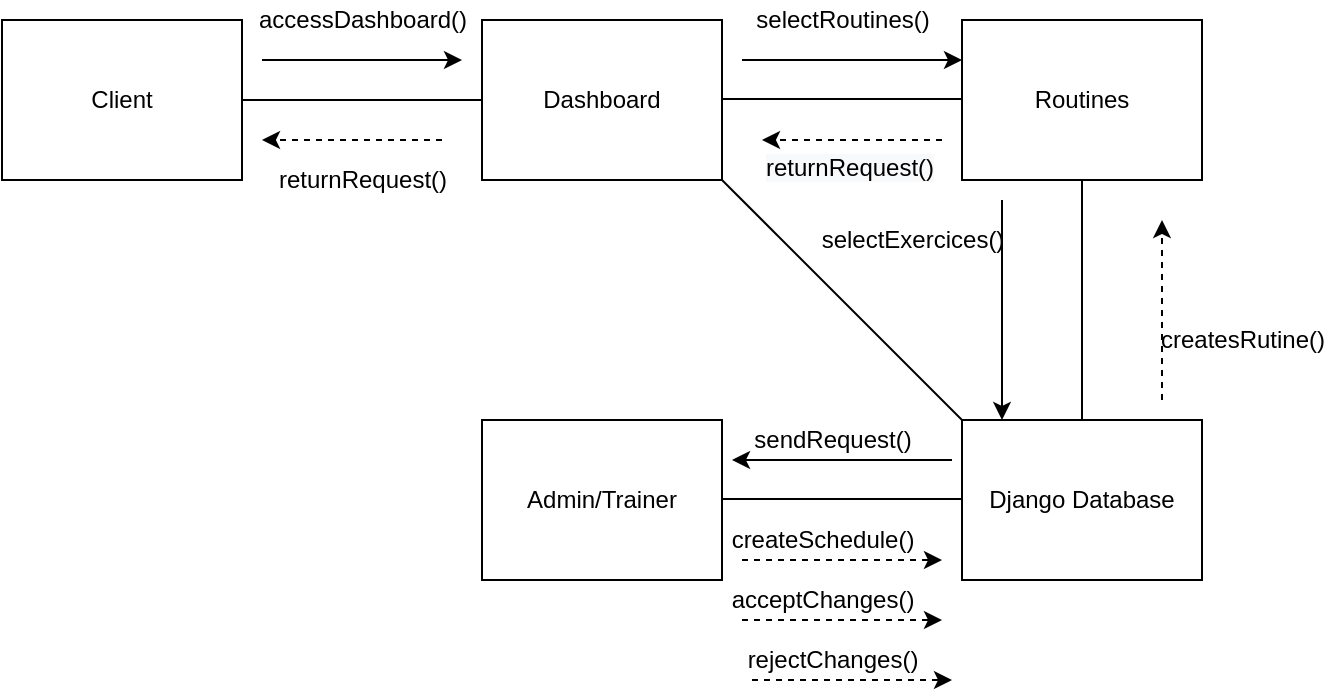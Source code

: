 <mxfile version="14.7.7" type="device"><diagram id="0rXG7xvpLKQnyto-xvf_" name="Page-1"><mxGraphModel dx="868" dy="450" grid="1" gridSize="10" guides="1" tooltips="1" connect="1" arrows="1" fold="1" page="1" pageScale="1" pageWidth="850" pageHeight="1100" math="0" shadow="0"><root><mxCell id="0"/><mxCell id="1" parent="0"/><mxCell id="QcQiVQMqx0wEk7kCgXWc-1" value="Client" style="rounded=0;whiteSpace=wrap;html=1;" parent="1" vertex="1"><mxGeometry x="40" y="80" width="120" height="80" as="geometry"/></mxCell><mxCell id="QcQiVQMqx0wEk7kCgXWc-2" value="" style="endArrow=none;html=1;exitX=1;exitY=0.5;exitDx=0;exitDy=0;" parent="1" source="QcQiVQMqx0wEk7kCgXWc-1" edge="1"><mxGeometry width="50" height="50" relative="1" as="geometry"><mxPoint x="400" y="260" as="sourcePoint"/><mxPoint x="280" y="120" as="targetPoint"/></mxGeometry></mxCell><mxCell id="QcQiVQMqx0wEk7kCgXWc-4" value="" style="endArrow=classic;html=1;" parent="1" edge="1"><mxGeometry width="50" height="50" relative="1" as="geometry"><mxPoint x="170" y="100" as="sourcePoint"/><mxPoint x="270" y="100" as="targetPoint"/></mxGeometry></mxCell><mxCell id="QcQiVQMqx0wEk7kCgXWc-5" value="accessDashboard()" style="text;html=1;align=center;verticalAlign=middle;resizable=0;points=[];autosize=1;strokeColor=none;" parent="1" vertex="1"><mxGeometry x="160" y="70" width="120" height="20" as="geometry"/></mxCell><mxCell id="QcQiVQMqx0wEk7kCgXWc-6" value="Dashboard" style="rounded=0;whiteSpace=wrap;html=1;" parent="1" vertex="1"><mxGeometry x="280" y="80" width="120" height="80" as="geometry"/></mxCell><mxCell id="QcQiVQMqx0wEk7kCgXWc-9" value="" style="endArrow=classic;html=1;" parent="1" edge="1"><mxGeometry width="50" height="50" relative="1" as="geometry"><mxPoint x="410" y="100" as="sourcePoint"/><mxPoint x="520" y="100" as="targetPoint"/></mxGeometry></mxCell><mxCell id="QcQiVQMqx0wEk7kCgXWc-10" value="selectRoutines()" style="text;html=1;align=center;verticalAlign=middle;resizable=0;points=[];autosize=1;strokeColor=none;" parent="1" vertex="1"><mxGeometry x="410" y="70" width="100" height="20" as="geometry"/></mxCell><mxCell id="QcQiVQMqx0wEk7kCgXWc-11" value="Routines" style="rounded=0;whiteSpace=wrap;html=1;" parent="1" vertex="1"><mxGeometry x="520" y="80" width="120" height="80" as="geometry"/></mxCell><mxCell id="QcQiVQMqx0wEk7kCgXWc-14" value="" style="endArrow=none;html=1;exitX=1;exitY=0.5;exitDx=0;exitDy=0;" parent="1" edge="1"><mxGeometry width="50" height="50" relative="1" as="geometry"><mxPoint x="400" y="119.5" as="sourcePoint"/><mxPoint x="520" y="119.5" as="targetPoint"/></mxGeometry></mxCell><mxCell id="QcQiVQMqx0wEk7kCgXWc-15" value="" style="endArrow=classic;html=1;" parent="1" edge="1"><mxGeometry width="50" height="50" relative="1" as="geometry"><mxPoint x="540" y="170" as="sourcePoint"/><mxPoint x="540" y="280" as="targetPoint"/><Array as="points"/></mxGeometry></mxCell><mxCell id="QcQiVQMqx0wEk7kCgXWc-16" value="" style="endArrow=none;html=1;" parent="1" target="QcQiVQMqx0wEk7kCgXWc-11" edge="1"><mxGeometry width="50" height="50" relative="1" as="geometry"><mxPoint x="580" y="280" as="sourcePoint"/><mxPoint x="450" y="160" as="targetPoint"/></mxGeometry></mxCell><mxCell id="QcQiVQMqx0wEk7kCgXWc-17" value="selectExercices()" style="text;html=1;align=center;verticalAlign=middle;resizable=0;points=[];autosize=1;strokeColor=none;" parent="1" vertex="1"><mxGeometry x="440" y="180" width="110" height="20" as="geometry"/></mxCell><mxCell id="QcQiVQMqx0wEk7kCgXWc-18" value="Django Database" style="rounded=0;whiteSpace=wrap;html=1;" parent="1" vertex="1"><mxGeometry x="520" y="280" width="120" height="80" as="geometry"/></mxCell><mxCell id="QcQiVQMqx0wEk7kCgXWc-19" value="" style="html=1;labelBackgroundColor=#ffffff;startArrow=none;startFill=0;startSize=6;endArrow=classic;endFill=1;endSize=6;jettySize=auto;orthogonalLoop=1;strokeWidth=1;dashed=1;fontSize=14;" parent="1" edge="1"><mxGeometry width="60" height="60" relative="1" as="geometry"><mxPoint x="620" y="270" as="sourcePoint"/><mxPoint x="620" y="180" as="targetPoint"/></mxGeometry></mxCell><mxCell id="QcQiVQMqx0wEk7kCgXWc-20" value="createsRutine()" style="text;html=1;align=center;verticalAlign=middle;resizable=0;points=[];autosize=1;strokeColor=none;" parent="1" vertex="1"><mxGeometry x="610" y="230" width="100" height="20" as="geometry"/></mxCell><mxCell id="QcQiVQMqx0wEk7kCgXWc-21" value="Admin/Trainer" style="rounded=0;whiteSpace=wrap;html=1;" parent="1" vertex="1"><mxGeometry x="280" y="280" width="120" height="80" as="geometry"/></mxCell><mxCell id="QcQiVQMqx0wEk7kCgXWc-22" value="" style="endArrow=none;html=1;exitX=1;exitY=0.5;exitDx=0;exitDy=0;" parent="1" edge="1"><mxGeometry width="50" height="50" relative="1" as="geometry"><mxPoint x="400" y="319.5" as="sourcePoint"/><mxPoint x="520" y="319.5" as="targetPoint"/></mxGeometry></mxCell><mxCell id="QcQiVQMqx0wEk7kCgXWc-23" value="" style="endArrow=classic;html=1;" parent="1" edge="1"><mxGeometry width="50" height="50" relative="1" as="geometry"><mxPoint x="515" y="300" as="sourcePoint"/><mxPoint x="405" y="300" as="targetPoint"/></mxGeometry></mxCell><mxCell id="QcQiVQMqx0wEk7kCgXWc-24" value="sendRequest()" style="text;html=1;align=center;verticalAlign=middle;resizable=0;points=[];autosize=1;strokeColor=none;" parent="1" vertex="1"><mxGeometry x="410" y="280" width="90" height="20" as="geometry"/></mxCell><mxCell id="QcQiVQMqx0wEk7kCgXWc-26" value="" style="html=1;labelBackgroundColor=#ffffff;startArrow=none;startFill=0;startSize=6;endArrow=classic;endFill=1;endSize=6;jettySize=auto;orthogonalLoop=1;strokeWidth=1;dashed=1;fontSize=14;" parent="1" edge="1"><mxGeometry width="60" height="60" relative="1" as="geometry"><mxPoint x="410" y="350" as="sourcePoint"/><mxPoint x="510" y="350" as="targetPoint"/></mxGeometry></mxCell><mxCell id="QcQiVQMqx0wEk7kCgXWc-27" value="createSchedule()" style="text;html=1;align=center;verticalAlign=middle;resizable=0;points=[];autosize=1;strokeColor=none;" parent="1" vertex="1"><mxGeometry x="395" y="330" width="110" height="20" as="geometry"/></mxCell><mxCell id="QcQiVQMqx0wEk7kCgXWc-28" value="" style="html=1;labelBackgroundColor=#ffffff;startArrow=none;startFill=0;startSize=6;endArrow=classic;endFill=1;endSize=6;jettySize=auto;orthogonalLoop=1;strokeWidth=1;dashed=1;fontSize=14;" parent="1" edge="1"><mxGeometry width="60" height="60" relative="1" as="geometry"><mxPoint x="410" y="380" as="sourcePoint"/><mxPoint x="510" y="380" as="targetPoint"/></mxGeometry></mxCell><mxCell id="QcQiVQMqx0wEk7kCgXWc-29" value="acceptChanges()" style="text;html=1;align=center;verticalAlign=middle;resizable=0;points=[];autosize=1;strokeColor=none;" parent="1" vertex="1"><mxGeometry x="395" y="360" width="110" height="20" as="geometry"/></mxCell><mxCell id="QcQiVQMqx0wEk7kCgXWc-32" value="" style="html=1;labelBackgroundColor=#ffffff;startArrow=none;startFill=0;startSize=6;endArrow=classic;endFill=1;endSize=6;jettySize=auto;orthogonalLoop=1;strokeWidth=1;dashed=1;fontSize=14;" parent="1" edge="1"><mxGeometry width="60" height="60" relative="1" as="geometry"><mxPoint x="415" y="410" as="sourcePoint"/><mxPoint x="515" y="410" as="targetPoint"/></mxGeometry></mxCell><mxCell id="QcQiVQMqx0wEk7kCgXWc-33" value="rejectChanges()" style="text;html=1;align=center;verticalAlign=middle;resizable=0;points=[];autosize=1;strokeColor=none;" parent="1" vertex="1"><mxGeometry x="405" y="390" width="100" height="20" as="geometry"/></mxCell><mxCell id="QcQiVQMqx0wEk7kCgXWc-34" value="" style="endArrow=none;html=1;entryX=0;entryY=0;entryDx=0;entryDy=0;exitX=1;exitY=1;exitDx=0;exitDy=0;" parent="1" source="QcQiVQMqx0wEk7kCgXWc-6" target="QcQiVQMqx0wEk7kCgXWc-18" edge="1"><mxGeometry width="50" height="50" relative="1" as="geometry"><mxPoint x="400" y="270" as="sourcePoint"/><mxPoint x="450" y="220" as="targetPoint"/></mxGeometry></mxCell><mxCell id="QcQiVQMqx0wEk7kCgXWc-36" value="returnRequest()" style="text;html=1;align=center;verticalAlign=middle;resizable=0;points=[];autosize=1;strokeColor=none;" parent="1" vertex="1"><mxGeometry x="170" y="150" width="100" height="20" as="geometry"/></mxCell><mxCell id="QcQiVQMqx0wEk7kCgXWc-38" value="" style="html=1;labelBackgroundColor=#ffffff;startArrow=none;startFill=0;startSize=6;endArrow=classic;endFill=1;endSize=6;jettySize=auto;orthogonalLoop=1;strokeWidth=1;dashed=1;fontSize=14;" parent="1" edge="1"><mxGeometry width="60" height="60" relative="1" as="geometry"><mxPoint x="510" y="140" as="sourcePoint"/><mxPoint x="420" y="140" as="targetPoint"/></mxGeometry></mxCell><mxCell id="QcQiVQMqx0wEk7kCgXWc-39" value="" style="html=1;labelBackgroundColor=#ffffff;startArrow=none;startFill=0;startSize=6;endArrow=classic;endFill=1;endSize=6;jettySize=auto;orthogonalLoop=1;strokeWidth=1;dashed=1;fontSize=14;" parent="1" edge="1"><mxGeometry width="60" height="60" relative="1" as="geometry"><mxPoint x="260" y="140" as="sourcePoint"/><mxPoint x="170" y="140" as="targetPoint"/></mxGeometry></mxCell><mxCell id="QcQiVQMqx0wEk7kCgXWc-40" value="&lt;span style=&quot;color: rgb(0, 0, 0); font-family: helvetica; font-size: 12px; font-style: normal; font-weight: 400; letter-spacing: normal; text-align: center; text-indent: 0px; text-transform: none; word-spacing: 0px; background-color: rgb(248, 249, 250); display: inline; float: none;&quot;&gt;returnRequest()&lt;/span&gt;" style="text;whiteSpace=wrap;html=1;" parent="1" vertex="1"><mxGeometry x="420" y="140" width="110" height="30" as="geometry"/></mxCell></root></mxGraphModel></diagram></mxfile>